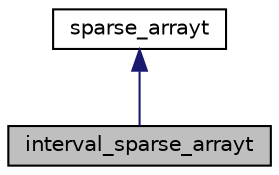 digraph "interval_sparse_arrayt"
{
 // LATEX_PDF_SIZE
  bgcolor="transparent";
  edge [fontname="Helvetica",fontsize="10",labelfontname="Helvetica",labelfontsize="10"];
  node [fontname="Helvetica",fontsize="10",shape=record];
  Node1 [label="interval_sparse_arrayt",height=0.2,width=0.4,color="black", fillcolor="grey75", style="filled", fontcolor="black",tooltip="Represents arrays by the indexes up to which the value remains the same."];
  Node2 -> Node1 [dir="back",color="midnightblue",fontsize="10",style="solid",fontname="Helvetica"];
  Node2 [label="sparse_arrayt",height=0.2,width=0.4,color="black",URL="$classsparse__arrayt.html",tooltip="Represents arrays of the form array_of(x) with {i:=a} with {j:=b} ... by a default value x and a list..."];
}
